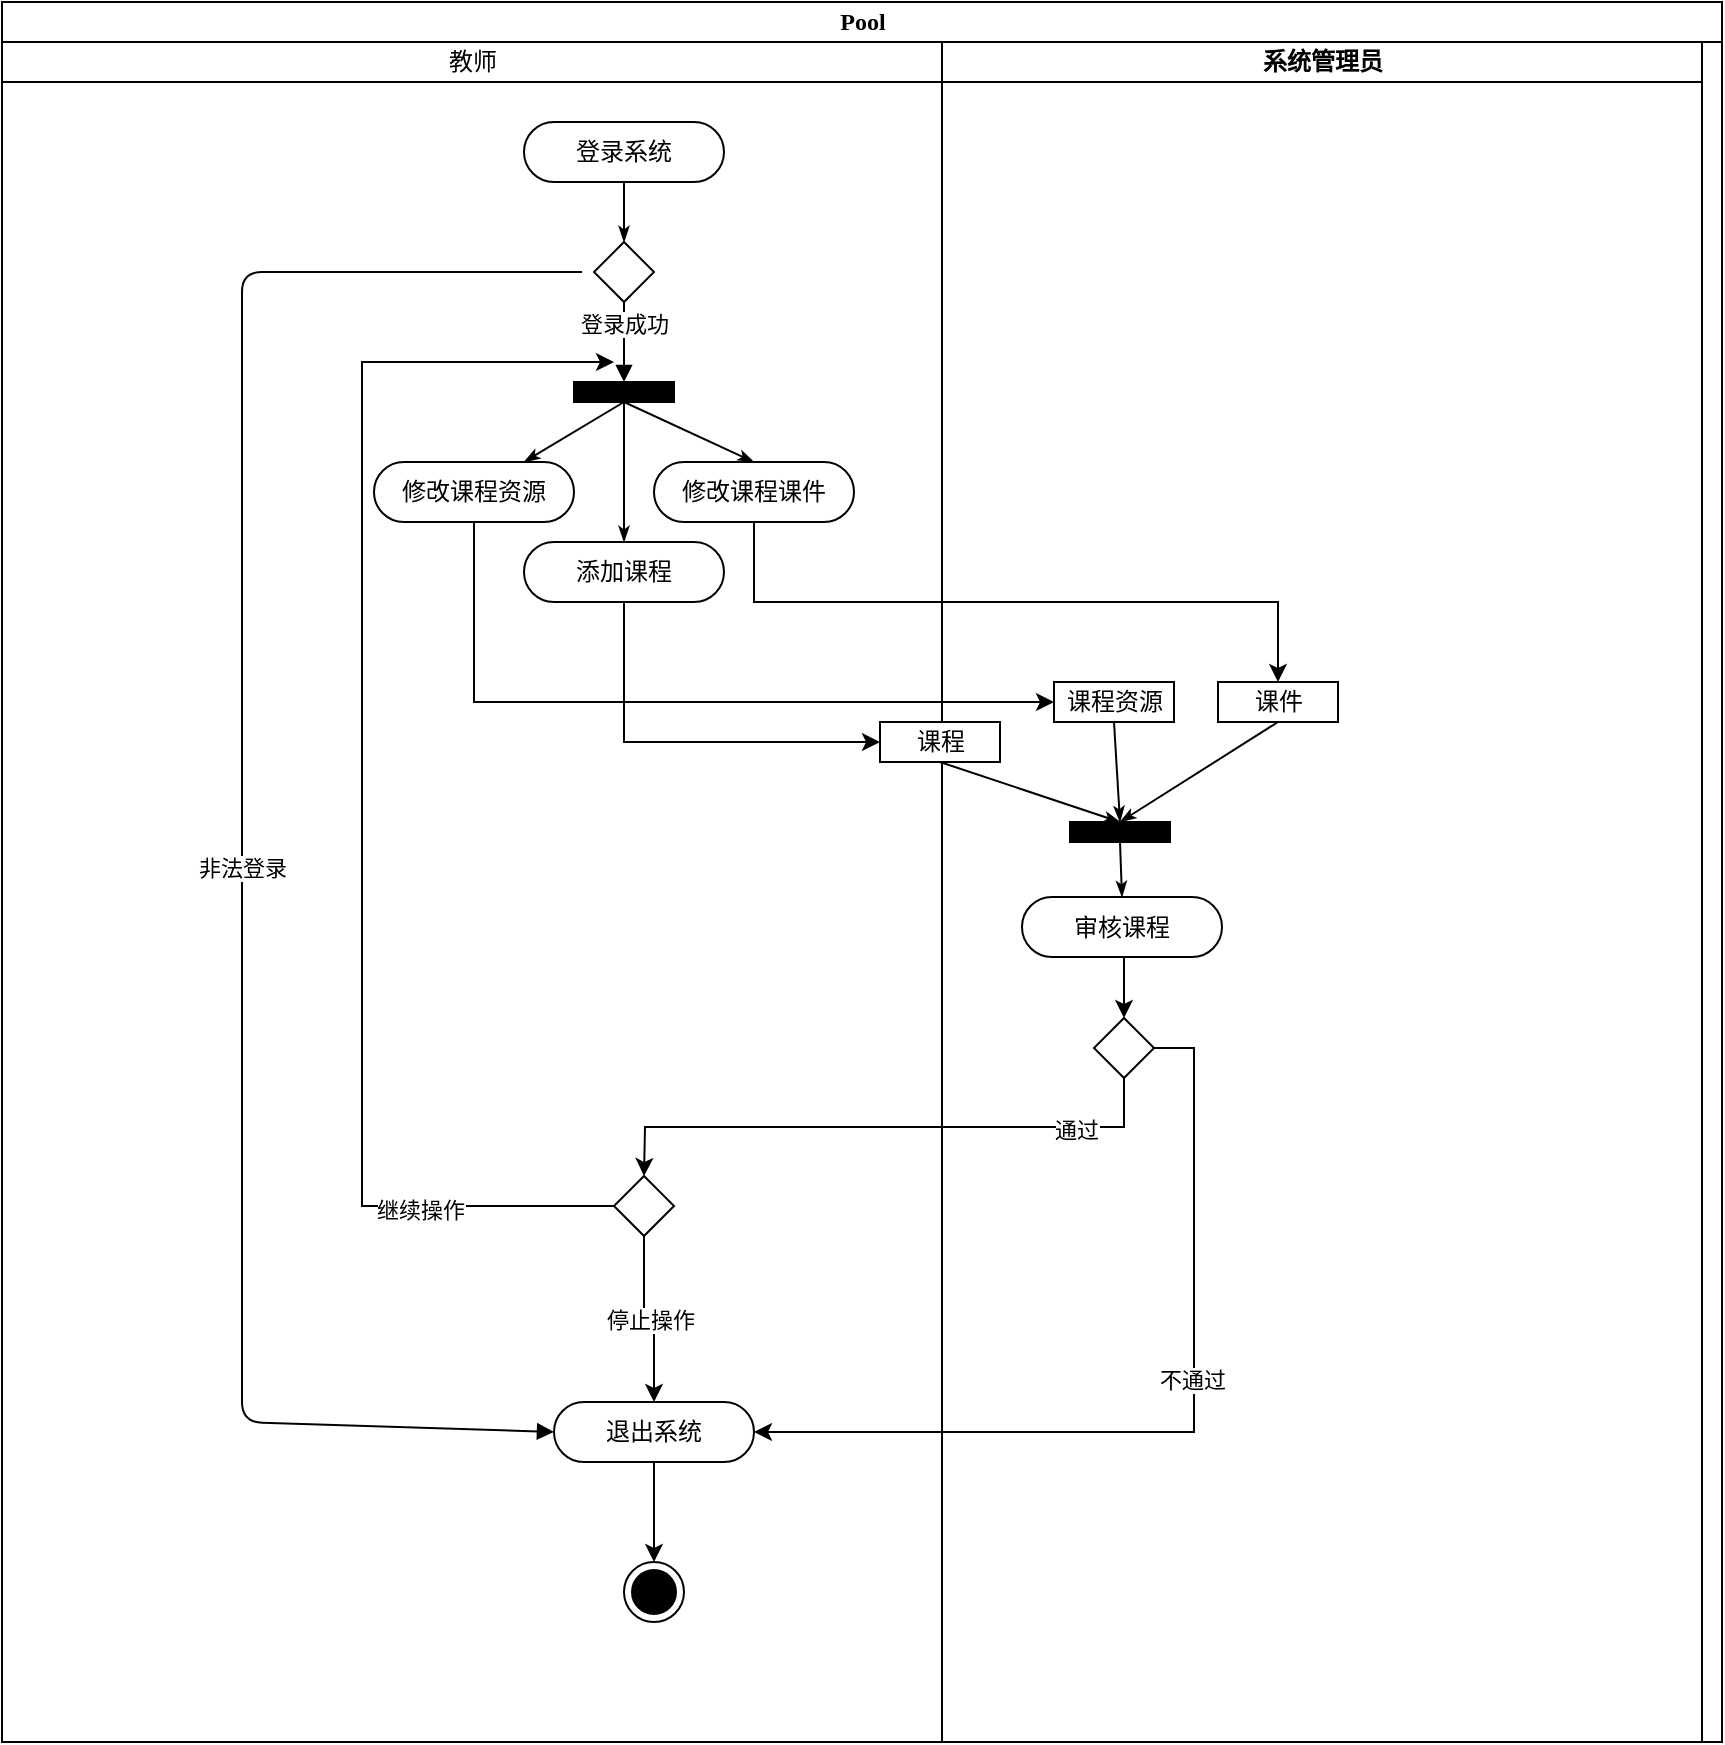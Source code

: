 <mxfile version="13.9.9" type="github" pages="2">
  <diagram name="Page-1" id="0783ab3e-0a74-02c8-0abd-f7b4e66b4bec">
    <mxGraphModel dx="1384" dy="774" grid="1" gridSize="10" guides="1" tooltips="1" connect="1" arrows="1" fold="1" page="1" pageScale="1" pageWidth="850" pageHeight="1100" background="#ffffff" math="0" shadow="0">
      <root>
        <mxCell id="0" />
        <mxCell id="1" parent="0" />
        <mxCell id="1c1d494c118603dd-1" value="Pool" style="swimlane;html=1;childLayout=stackLayout;startSize=20;rounded=0;shadow=0;comic=0;labelBackgroundColor=none;strokeWidth=1;fontFamily=Verdana;fontSize=12;align=center;" parent="1" vertex="1">
          <mxGeometry x="40" y="20" width="860" height="870" as="geometry" />
        </mxCell>
        <mxCell id="1c1d494c118603dd-2" value="教师" style="swimlane;html=1;startSize=20;fontStyle=0" parent="1c1d494c118603dd-1" vertex="1">
          <mxGeometry y="20" width="470" height="850" as="geometry" />
        </mxCell>
        <mxCell id="1c1d494c118603dd-34" style="edgeStyle=none;rounded=0;html=1;labelBackgroundColor=none;startArrow=none;startFill=0;startSize=5;endArrow=classicThin;endFill=1;endSize=5;jettySize=auto;orthogonalLoop=1;strokeWidth=1;fontFamily=Verdana;fontSize=12" parent="1c1d494c118603dd-2" target="1c1d494c118603dd-10" edge="1">
          <mxGeometry relative="1" as="geometry">
            <mxPoint x="148.75" y="250" as="sourcePoint" />
          </mxGeometry>
        </mxCell>
        <mxCell id="1c1d494c118603dd-35" style="edgeStyle=none;rounded=0;html=1;labelBackgroundColor=none;startArrow=none;startFill=0;startSize=5;endArrow=classicThin;endFill=1;endSize=5;jettySize=auto;orthogonalLoop=1;strokeWidth=1;fontFamily=Verdana;fontSize=12" parent="1c1d494c118603dd-2" target="1c1d494c118603dd-7" edge="1">
          <mxGeometry relative="1" as="geometry">
            <mxPoint x="162.727" y="310" as="sourcePoint" />
          </mxGeometry>
        </mxCell>
        <mxCell id="1c1d494c118603dd-46" style="edgeStyle=none;rounded=0;html=1;labelBackgroundColor=none;startArrow=none;startFill=0;startSize=5;endArrow=oval;endFill=0;endSize=5;jettySize=auto;orthogonalLoop=1;strokeWidth=1;fontFamily=Verdana;fontSize=12;dashed=1;" parent="1c1d494c118603dd-2" source="1c1d494c118603dd-21" edge="1">
          <mxGeometry relative="1" as="geometry">
            <mxPoint x="120.625" y="250" as="targetPoint" />
          </mxGeometry>
        </mxCell>
        <mxCell id="1c1d494c118603dd-47" style="edgeStyle=none;rounded=0;html=1;dashed=1;labelBackgroundColor=none;startArrow=none;startFill=0;startSize=5;endArrow=oval;endFill=0;endSize=5;jettySize=auto;orthogonalLoop=1;strokeWidth=1;fontFamily=Verdana;fontSize=12" parent="1c1d494c118603dd-2" source="1c1d494c118603dd-21" edge="1">
          <mxGeometry relative="1" as="geometry">
            <mxPoint x="140" y="295" as="targetPoint" />
          </mxGeometry>
        </mxCell>
        <mxCell id="RzNf7ufrXm6JMsSWA6BV-1" value="登录系统" style="rounded=1;whiteSpace=wrap;html=1;shadow=0;comic=0;labelBackgroundColor=none;strokeWidth=1;fontFamily=Verdana;fontSize=12;align=center;arcSize=50;" vertex="1" parent="1c1d494c118603dd-2">
          <mxGeometry x="261" y="40" width="100" height="30" as="geometry" />
        </mxCell>
        <mxCell id="RzNf7ufrXm6JMsSWA6BV-10" value="" style="rhombus;" vertex="1" parent="1c1d494c118603dd-2">
          <mxGeometry x="296" y="100" width="30" height="30" as="geometry" />
        </mxCell>
        <mxCell id="RzNf7ufrXm6JMsSWA6BV-13" value="登录成功" style="html=1;verticalAlign=bottom;endArrow=block;" edge="1" parent="1c1d494c118603dd-2">
          <mxGeometry width="80" relative="1" as="geometry">
            <mxPoint x="311" y="130" as="sourcePoint" />
            <mxPoint x="311" y="170" as="targetPoint" />
            <mxPoint as="offset" />
          </mxGeometry>
        </mxCell>
        <mxCell id="RzNf7ufrXm6JMsSWA6BV-15" value="" style="whiteSpace=wrap;html=1;rounded=0;shadow=0;comic=0;labelBackgroundColor=none;strokeWidth=1;fillColor=#000000;fontFamily=Verdana;fontSize=12;align=center;rotation=0;" vertex="1" parent="1c1d494c118603dd-2">
          <mxGeometry x="286" y="170" width="50" height="10" as="geometry" />
        </mxCell>
        <mxCell id="RzNf7ufrXm6JMsSWA6BV-17" value="添加课程" style="rounded=1;whiteSpace=wrap;html=1;shadow=0;comic=0;labelBackgroundColor=none;strokeWidth=1;fontFamily=Verdana;fontSize=12;align=center;arcSize=50;" vertex="1" parent="1c1d494c118603dd-2">
          <mxGeometry x="261" y="250" width="100" height="30" as="geometry" />
        </mxCell>
        <mxCell id="RzNf7ufrXm6JMsSWA6BV-18" value="修改课程课件" style="rounded=1;whiteSpace=wrap;html=1;shadow=0;comic=0;labelBackgroundColor=none;strokeWidth=1;fontFamily=Verdana;fontSize=12;align=center;arcSize=50;" vertex="1" parent="1c1d494c118603dd-2">
          <mxGeometry x="326" y="210" width="100" height="30" as="geometry" />
        </mxCell>
        <mxCell id="RzNf7ufrXm6JMsSWA6BV-19" value="修改课程资源" style="rounded=1;whiteSpace=wrap;html=1;shadow=0;comic=0;labelBackgroundColor=none;strokeWidth=1;fontFamily=Verdana;fontSize=12;align=center;arcSize=50;" vertex="1" parent="1c1d494c118603dd-2">
          <mxGeometry x="186" y="210" width="100" height="30" as="geometry" />
        </mxCell>
        <mxCell id="RzNf7ufrXm6JMsSWA6BV-52" style="edgeStyle=none;rounded=0;html=1;labelBackgroundColor=none;startArrow=none;startFill=0;startSize=5;endArrow=classicThin;endFill=1;endSize=5;jettySize=auto;orthogonalLoop=1;strokeWidth=1;fontFamily=Verdana;fontSize=12;exitX=0.5;exitY=1;exitDx=0;exitDy=0;" edge="1" parent="1c1d494c118603dd-2" source="RzNf7ufrXm6JMsSWA6BV-15" target="RzNf7ufrXm6JMsSWA6BV-19">
          <mxGeometry relative="1" as="geometry">
            <mxPoint x="321" y="80" as="sourcePoint" />
            <mxPoint x="321" y="110" as="targetPoint" />
          </mxGeometry>
        </mxCell>
        <mxCell id="RzNf7ufrXm6JMsSWA6BV-53" style="edgeStyle=none;rounded=0;html=1;labelBackgroundColor=none;startArrow=none;startFill=0;startSize=5;endArrow=classicThin;endFill=1;endSize=5;jettySize=auto;orthogonalLoop=1;strokeWidth=1;fontFamily=Verdana;fontSize=12;exitX=0.5;exitY=1;exitDx=0;exitDy=0;entryX=0.5;entryY=0;entryDx=0;entryDy=0;" edge="1" parent="1c1d494c118603dd-2" source="RzNf7ufrXm6JMsSWA6BV-15" target="RzNf7ufrXm6JMsSWA6BV-18">
          <mxGeometry relative="1" as="geometry">
            <mxPoint x="331" y="90" as="sourcePoint" />
            <mxPoint x="331" y="120" as="targetPoint" />
          </mxGeometry>
        </mxCell>
        <mxCell id="RzNf7ufrXm6JMsSWA6BV-16" style="edgeStyle=none;rounded=0;html=1;labelBackgroundColor=none;startArrow=none;startFill=0;startSize=5;endArrow=classicThin;endFill=1;endSize=5;jettySize=auto;orthogonalLoop=1;strokeWidth=1;fontFamily=Verdana;fontSize=12;exitX=0.5;exitY=1;exitDx=0;exitDy=0;entryX=0.5;entryY=0;entryDx=0;entryDy=0;" edge="1" parent="1c1d494c118603dd-2" source="RzNf7ufrXm6JMsSWA6BV-15" target="RzNf7ufrXm6JMsSWA6BV-17">
          <mxGeometry relative="1" as="geometry">
            <mxPoint x="321" y="80" as="sourcePoint" />
            <mxPoint x="311" y="240" as="targetPoint" />
          </mxGeometry>
        </mxCell>
        <mxCell id="RzNf7ufrXm6JMsSWA6BV-99" style="edgeStyle=orthogonalEdgeStyle;rounded=0;orthogonalLoop=1;jettySize=auto;html=1;exitX=0.5;exitY=1;exitDx=0;exitDy=0;entryX=0.5;entryY=0;entryDx=0;entryDy=0;" edge="1" parent="1c1d494c118603dd-2" source="RzNf7ufrXm6JMsSWA6BV-92" target="RzNf7ufrXm6JMsSWA6BV-93">
          <mxGeometry relative="1" as="geometry" />
        </mxCell>
        <mxCell id="RzNf7ufrXm6JMsSWA6BV-92" value="退出系统" style="rounded=1;whiteSpace=wrap;html=1;shadow=0;comic=0;labelBackgroundColor=none;strokeWidth=1;fontFamily=Verdana;fontSize=12;align=center;arcSize=50;" vertex="1" parent="1c1d494c118603dd-2">
          <mxGeometry x="276" y="680" width="100" height="30" as="geometry" />
        </mxCell>
        <mxCell id="RzNf7ufrXm6JMsSWA6BV-93" value="" style="ellipse;html=1;shape=endState;fillColor=#000000;strokeColor=#000000;" vertex="1" parent="1c1d494c118603dd-2">
          <mxGeometry x="311" y="760" width="30" height="30" as="geometry" />
        </mxCell>
        <mxCell id="RzNf7ufrXm6JMsSWA6BV-98" value="停止操作" style="edgeStyle=orthogonalEdgeStyle;rounded=0;orthogonalLoop=1;jettySize=auto;html=1;exitX=0.5;exitY=1;exitDx=0;exitDy=0;entryX=0.5;entryY=0;entryDx=0;entryDy=0;" edge="1" parent="1c1d494c118603dd-2" source="RzNf7ufrXm6JMsSWA6BV-94" target="RzNf7ufrXm6JMsSWA6BV-92">
          <mxGeometry relative="1" as="geometry" />
        </mxCell>
        <mxCell id="RzNf7ufrXm6JMsSWA6BV-94" value="" style="rhombus;" vertex="1" parent="1c1d494c118603dd-2">
          <mxGeometry x="306" y="567" width="30" height="30" as="geometry" />
        </mxCell>
        <mxCell id="1c1d494c118603dd-36" style="edgeStyle=none;rounded=0;html=1;labelBackgroundColor=none;startArrow=none;startFill=0;startSize=5;endArrow=classicThin;endFill=1;endSize=5;jettySize=auto;orthogonalLoop=1;strokeWidth=1;fontFamily=Verdana;fontSize=12" parent="1c1d494c118603dd-1" target="1c1d494c118603dd-14" edge="1">
          <mxGeometry relative="1" as="geometry">
            <mxPoint x="180" y="383.043" as="sourcePoint" />
          </mxGeometry>
        </mxCell>
        <mxCell id="1c1d494c118603dd-42" style="edgeStyle=none;rounded=0;html=1;labelBackgroundColor=none;startArrow=none;startFill=0;startSize=5;endArrow=classicThin;endFill=1;endSize=5;jettySize=auto;orthogonalLoop=1;strokeWidth=1;fontFamily=Verdana;fontSize=12" parent="1c1d494c118603dd-1" target="1c1d494c118603dd-17" edge="1">
          <mxGeometry relative="1" as="geometry">
            <mxPoint x="515.0" y="628.043" as="sourcePoint" />
          </mxGeometry>
        </mxCell>
        <mxCell id="RzNf7ufrXm6JMsSWA6BV-75" style="edgeStyle=orthogonalEdgeStyle;rounded=0;orthogonalLoop=1;jettySize=auto;html=1;exitX=0.5;exitY=1;exitDx=0;exitDy=0;entryX=0.5;entryY=0;entryDx=0;entryDy=0;" edge="1" parent="1c1d494c118603dd-1" source="RzNf7ufrXm6JMsSWA6BV-73">
          <mxGeometry relative="1" as="geometry">
            <mxPoint x="321" y="587" as="targetPoint" />
          </mxGeometry>
        </mxCell>
        <mxCell id="RzNf7ufrXm6JMsSWA6BV-77" value="通过" style="edgeLabel;html=1;align=center;verticalAlign=middle;resizable=0;points=[];" vertex="1" connectable="0" parent="RzNf7ufrXm6JMsSWA6BV-75">
          <mxGeometry x="-0.663" y="1" relative="1" as="geometry">
            <mxPoint as="offset" />
          </mxGeometry>
        </mxCell>
        <mxCell id="RzNf7ufrXm6JMsSWA6BV-82" style="edgeStyle=orthogonalEdgeStyle;rounded=0;orthogonalLoop=1;jettySize=auto;html=1;exitX=0.5;exitY=1;exitDx=0;exitDy=0;entryX=0.5;entryY=0;entryDx=0;entryDy=0;" edge="1" parent="1c1d494c118603dd-1" source="RzNf7ufrXm6JMsSWA6BV-18" target="RzNf7ufrXm6JMsSWA6BV-50">
          <mxGeometry relative="1" as="geometry" />
        </mxCell>
        <mxCell id="1c1d494c118603dd-3" value="系统管理员" style="swimlane;html=1;startSize=20;" parent="1c1d494c118603dd-1" vertex="1">
          <mxGeometry x="470" y="20" width="380" height="850" as="geometry" />
        </mxCell>
        <mxCell id="1c1d494c118603dd-39" style="edgeStyle=none;rounded=0;html=1;labelBackgroundColor=none;startArrow=none;startFill=0;startSize=5;endArrow=classicThin;endFill=1;endSize=5;jettySize=auto;orthogonalLoop=1;strokeWidth=1;fontFamily=Verdana;fontSize=12" parent="1c1d494c118603dd-3" target="1c1d494c118603dd-11" edge="1">
          <mxGeometry relative="1" as="geometry">
            <mxPoint x="113.55" y="420" as="sourcePoint" />
          </mxGeometry>
        </mxCell>
        <mxCell id="1c1d494c118603dd-53" style="edgeStyle=none;rounded=0;html=1;dashed=1;labelBackgroundColor=none;startArrow=none;startFill=0;startSize=5;endArrow=oval;endFill=0;endSize=5;jettySize=auto;orthogonalLoop=1;strokeWidth=1;fontFamily=Verdana;fontSize=12" parent="1c1d494c118603dd-3" target="1c1d494c118603dd-15" edge="1">
          <mxGeometry relative="1" as="geometry">
            <mxPoint x="100.0" y="532.143" as="sourcePoint" />
          </mxGeometry>
        </mxCell>
        <mxCell id="RzNf7ufrXm6JMsSWA6BV-50" value="课件" style="html=1;" vertex="1" parent="1c1d494c118603dd-3">
          <mxGeometry x="138" y="320" width="60" height="20" as="geometry" />
        </mxCell>
        <mxCell id="RzNf7ufrXm6JMsSWA6BV-51" value="课程资源" style="html=1;" vertex="1" parent="1c1d494c118603dd-3">
          <mxGeometry x="56" y="320" width="60" height="20" as="geometry" />
        </mxCell>
        <mxCell id="RzNf7ufrXm6JMsSWA6BV-74" style="edgeStyle=orthogonalEdgeStyle;rounded=0;orthogonalLoop=1;jettySize=auto;html=1;exitX=0.5;exitY=1;exitDx=0;exitDy=0;entryX=0.5;entryY=0;entryDx=0;entryDy=0;" edge="1" parent="1c1d494c118603dd-3" source="RzNf7ufrXm6JMsSWA6BV-71" target="RzNf7ufrXm6JMsSWA6BV-73">
          <mxGeometry relative="1" as="geometry" />
        </mxCell>
        <mxCell id="RzNf7ufrXm6JMsSWA6BV-71" value="审核课程" style="rounded=1;whiteSpace=wrap;html=1;shadow=0;comic=0;labelBackgroundColor=none;strokeWidth=1;fontFamily=Verdana;fontSize=12;align=center;arcSize=50;" vertex="1" parent="1c1d494c118603dd-3">
          <mxGeometry x="40" y="427.5" width="100" height="30" as="geometry" />
        </mxCell>
        <mxCell id="RzNf7ufrXm6JMsSWA6BV-73" value="" style="rhombus;" vertex="1" parent="1c1d494c118603dd-3">
          <mxGeometry x="76" y="488" width="30" height="30" as="geometry" />
        </mxCell>
        <mxCell id="RzNf7ufrXm6JMsSWA6BV-84" value="" style="whiteSpace=wrap;html=1;rounded=0;shadow=0;comic=0;labelBackgroundColor=none;strokeWidth=1;fillColor=#000000;fontFamily=Verdana;fontSize=12;align=center;rotation=0;" vertex="1" parent="1c1d494c118603dd-3">
          <mxGeometry x="64" y="390" width="50" height="10" as="geometry" />
        </mxCell>
        <mxCell id="RzNf7ufrXm6JMsSWA6BV-88" style="edgeStyle=none;rounded=0;html=1;labelBackgroundColor=none;startArrow=none;startFill=0;startSize=5;endArrow=classicThin;endFill=1;endSize=5;jettySize=auto;orthogonalLoop=1;strokeWidth=1;fontFamily=Verdana;fontSize=12;exitX=0.5;exitY=1;exitDx=0;exitDy=0;entryX=0.5;entryY=0;entryDx=0;entryDy=0;" edge="1" parent="1c1d494c118603dd-3" source="RzNf7ufrXm6JMsSWA6BV-50" target="RzNf7ufrXm6JMsSWA6BV-84">
          <mxGeometry relative="1" as="geometry">
            <mxPoint x="-9" y="190" as="sourcePoint" />
            <mxPoint x="-59" y="220" as="targetPoint" />
          </mxGeometry>
        </mxCell>
        <mxCell id="RzNf7ufrXm6JMsSWA6BV-90" style="edgeStyle=none;rounded=0;html=1;labelBackgroundColor=none;startArrow=none;startFill=0;startSize=5;endArrow=classicThin;endFill=1;endSize=5;jettySize=auto;orthogonalLoop=1;strokeWidth=1;fontFamily=Verdana;fontSize=12;exitX=0.5;exitY=1;exitDx=0;exitDy=0;entryX=0.5;entryY=0;entryDx=0;entryDy=0;" edge="1" parent="1c1d494c118603dd-3" source="RzNf7ufrXm6JMsSWA6BV-51" target="RzNf7ufrXm6JMsSWA6BV-84">
          <mxGeometry relative="1" as="geometry">
            <mxPoint x="-9" y="190" as="sourcePoint" />
            <mxPoint x="-9" y="260" as="targetPoint" />
          </mxGeometry>
        </mxCell>
        <mxCell id="RzNf7ufrXm6JMsSWA6BV-91" style="edgeStyle=none;rounded=0;html=1;labelBackgroundColor=none;startArrow=none;startFill=0;startSize=5;endArrow=classicThin;endFill=1;endSize=5;jettySize=auto;orthogonalLoop=1;strokeWidth=1;fontFamily=Verdana;fontSize=12;exitX=0.5;exitY=1;exitDx=0;exitDy=0;entryX=0.5;entryY=0;entryDx=0;entryDy=0;" edge="1" parent="1c1d494c118603dd-3" source="RzNf7ufrXm6JMsSWA6BV-84" target="RzNf7ufrXm6JMsSWA6BV-71">
          <mxGeometry relative="1" as="geometry">
            <mxPoint x="-9" y="190" as="sourcePoint" />
            <mxPoint x="-9" y="260" as="targetPoint" />
          </mxGeometry>
        </mxCell>
        <mxCell id="RzNf7ufrXm6JMsSWA6BV-85" style="edgeStyle=orthogonalEdgeStyle;rounded=0;orthogonalLoop=1;jettySize=auto;html=1;exitX=0.5;exitY=1;exitDx=0;exitDy=0;entryX=0;entryY=0.5;entryDx=0;entryDy=0;" edge="1" parent="1c1d494c118603dd-1" source="RzNf7ufrXm6JMsSWA6BV-19" target="RzNf7ufrXm6JMsSWA6BV-51">
          <mxGeometry relative="1" as="geometry" />
        </mxCell>
        <mxCell id="RzNf7ufrXm6JMsSWA6BV-78" style="edgeStyle=orthogonalEdgeStyle;rounded=0;orthogonalLoop=1;jettySize=auto;html=1;exitX=1;exitY=0.5;exitDx=0;exitDy=0;entryX=1;entryY=0.5;entryDx=0;entryDy=0;" edge="1" parent="1c1d494c118603dd-1" source="RzNf7ufrXm6JMsSWA6BV-73" target="RzNf7ufrXm6JMsSWA6BV-92">
          <mxGeometry relative="1" as="geometry">
            <mxPoint x="316" y="640" as="targetPoint" />
          </mxGeometry>
        </mxCell>
        <mxCell id="RzNf7ufrXm6JMsSWA6BV-79" value="不通过" style="edgeLabel;html=1;align=center;verticalAlign=middle;resizable=0;points=[];" vertex="1" connectable="0" parent="RzNf7ufrXm6JMsSWA6BV-78">
          <mxGeometry x="-0.136" y="-1" relative="1" as="geometry">
            <mxPoint y="-1" as="offset" />
          </mxGeometry>
        </mxCell>
        <mxCell id="RzNf7ufrXm6JMsSWA6BV-4" style="edgeStyle=none;rounded=0;html=1;labelBackgroundColor=none;startArrow=none;startFill=0;startSize=5;endArrow=classicThin;endFill=1;endSize=5;jettySize=auto;orthogonalLoop=1;strokeWidth=1;fontFamily=Verdana;fontSize=12" edge="1" parent="1">
          <mxGeometry relative="1" as="geometry">
            <mxPoint x="351" y="110" as="sourcePoint" />
            <mxPoint x="351" y="140" as="targetPoint" />
          </mxGeometry>
        </mxCell>
        <mxCell id="RzNf7ufrXm6JMsSWA6BV-14" value="非法登录" style="html=1;verticalAlign=bottom;endArrow=block;entryX=0;entryY=0.5;entryDx=0;entryDy=0;" edge="1" parent="1" target="RzNf7ufrXm6JMsSWA6BV-92">
          <mxGeometry x="0.059" width="80" relative="1" as="geometry">
            <mxPoint x="330" y="155" as="sourcePoint" />
            <mxPoint x="180" y="810" as="targetPoint" />
            <mxPoint as="offset" />
            <Array as="points">
              <mxPoint x="160" y="155" />
              <mxPoint x="160" y="730" />
            </Array>
          </mxGeometry>
        </mxCell>
        <mxCell id="RzNf7ufrXm6JMsSWA6BV-49" value="课程" style="html=1;" vertex="1" parent="1">
          <mxGeometry x="479" y="380" width="60" height="20" as="geometry" />
        </mxCell>
        <mxCell id="RzNf7ufrXm6JMsSWA6BV-66" style="edgeStyle=orthogonalEdgeStyle;rounded=0;orthogonalLoop=1;jettySize=auto;html=1;exitX=0.5;exitY=1;exitDx=0;exitDy=0;entryX=0;entryY=0.5;entryDx=0;entryDy=0;" edge="1" parent="1" source="RzNf7ufrXm6JMsSWA6BV-17" target="RzNf7ufrXm6JMsSWA6BV-49">
          <mxGeometry relative="1" as="geometry" />
        </mxCell>
        <mxCell id="RzNf7ufrXm6JMsSWA6BV-89" style="edgeStyle=none;rounded=0;html=1;labelBackgroundColor=none;startArrow=none;startFill=0;startSize=5;endArrow=classicThin;endFill=1;endSize=5;jettySize=auto;orthogonalLoop=1;strokeWidth=1;fontFamily=Verdana;fontSize=12;exitX=0.5;exitY=1;exitDx=0;exitDy=0;entryX=0.5;entryY=0;entryDx=0;entryDy=0;" edge="1" parent="1" source="RzNf7ufrXm6JMsSWA6BV-49" target="RzNf7ufrXm6JMsSWA6BV-84">
          <mxGeometry relative="1" as="geometry">
            <mxPoint x="361" y="230" as="sourcePoint" />
            <mxPoint x="426" y="260" as="targetPoint" />
          </mxGeometry>
        </mxCell>
        <mxCell id="RzNf7ufrXm6JMsSWA6BV-96" style="edgeStyle=orthogonalEdgeStyle;rounded=0;orthogonalLoop=1;jettySize=auto;html=1;exitX=0;exitY=0.5;exitDx=0;exitDy=0;" edge="1" parent="1" source="RzNf7ufrXm6JMsSWA6BV-94">
          <mxGeometry relative="1" as="geometry">
            <mxPoint x="346" y="200" as="targetPoint" />
            <Array as="points">
              <mxPoint x="220" y="622" />
              <mxPoint x="220" y="200" />
            </Array>
          </mxGeometry>
        </mxCell>
        <mxCell id="RzNf7ufrXm6JMsSWA6BV-97" value="继续操作" style="edgeLabel;html=1;align=center;verticalAlign=middle;resizable=0;points=[];" vertex="1" connectable="0" parent="RzNf7ufrXm6JMsSWA6BV-96">
          <mxGeometry x="-0.711" y="2" relative="1" as="geometry">
            <mxPoint as="offset" />
          </mxGeometry>
        </mxCell>
      </root>
    </mxGraphModel>
  </diagram>
  <diagram id="OIaVokobP4GxOEVaYeTk" name="Page-2">
    <mxGraphModel dx="692" dy="387" grid="1" gridSize="10" guides="1" tooltips="1" connect="1" arrows="1" fold="1" page="1" pageScale="1" pageWidth="827" pageHeight="1169" math="0" shadow="0">
      <root>
        <mxCell id="uCcaiMB1trwKr9vjNahF-0" />
        <mxCell id="uCcaiMB1trwKr9vjNahF-1" parent="uCcaiMB1trwKr9vjNahF-0" />
      </root>
    </mxGraphModel>
  </diagram>
</mxfile>
